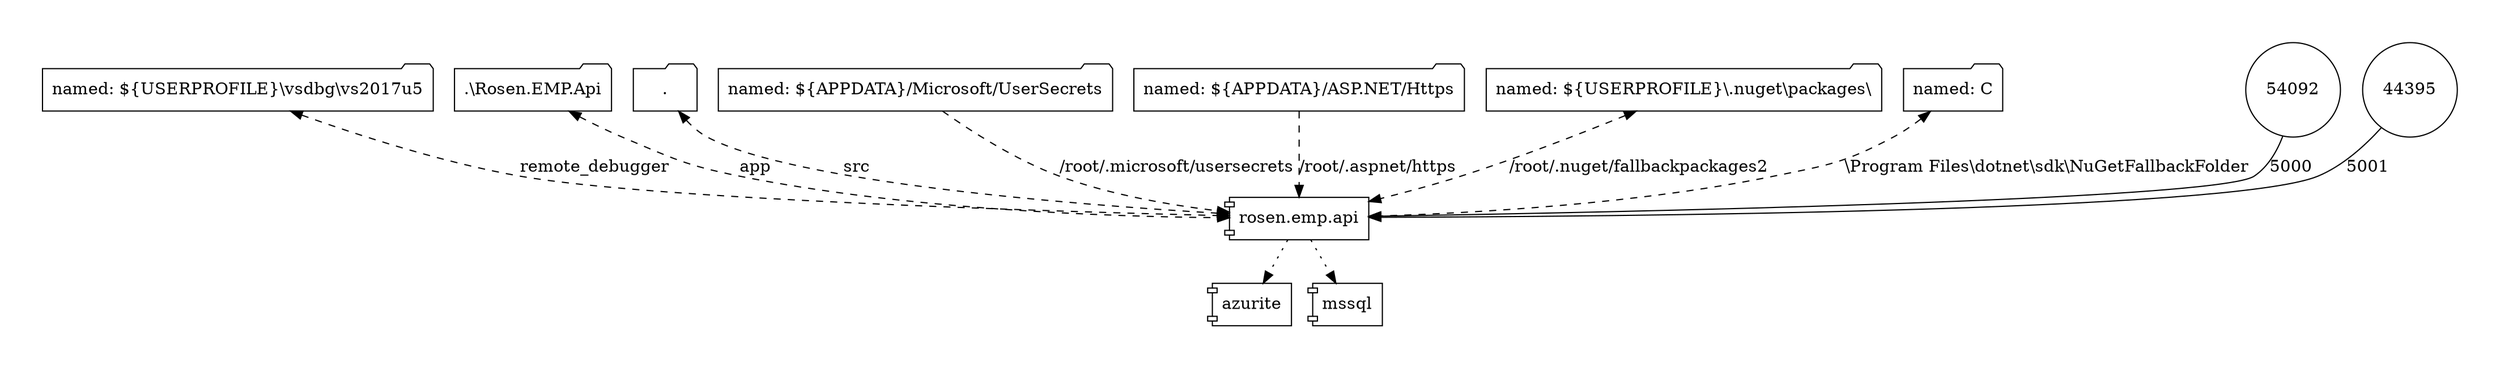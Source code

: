 digraph G {
  graph [bgcolor="#ffffff" pad=0.5 ratio="fill"]
  "rosen.emp.api" [shape="component"]
  "azurite" [shape="component"]
  "mssql" [shape="component"]
  "named: ${USERPROFILE}\\vsdbg\\vs2017u5" [shape="folder"]
  ".\\Rosen.EMP.Api" [shape="folder"]
  "." [shape="folder"]
  "named: ${APPDATA}/Microsoft/UserSecrets" [shape="folder"]
  "named: ${APPDATA}/ASP.NET/Https" [shape="folder"]
  "named: ${USERPROFILE}\\.nuget\\packages\\" [shape="folder"]
  "named: C" [shape="folder"]
  54092 [shape="circle"]
  44395 [shape="circle"]
  "rosen.emp.api" -> "azurite" [style="dotted"]
  "rosen.emp.api" -> "mssql" [style="dotted"]
  "named: ${USERPROFILE}\\vsdbg\\vs2017u5" -> "rosen.emp.api" [style="dashed" label="remote_debugger" dir="both"]
  ".\\Rosen.EMP.Api" -> "rosen.emp.api" [style="dashed" label="app" dir="both"]
  "." -> "rosen.emp.api" [style="dashed" label="src" dir="both"]
  "named: ${APPDATA}/Microsoft/UserSecrets" -> "rosen.emp.api" [style="dashed" label="/root/.microsoft/usersecrets"]
  "named: ${APPDATA}/ASP.NET/Https" -> "rosen.emp.api" [style="dashed" label="/root/.aspnet/https"]
  "named: ${USERPROFILE}\\.nuget\\packages\\" -> "rosen.emp.api" [style="dashed" label="/root/.nuget/fallbackpackages2" dir="both"]
  "named: C" -> "rosen.emp.api" [style="dashed" label="\\Program Files\\dotnet\\sdk\\NuGetFallbackFolder" dir="both"]
  54092 -> "rosen.emp.api" [style="solid" label=5000]
  44395 -> "rosen.emp.api" [style="solid" label=5001]
}
